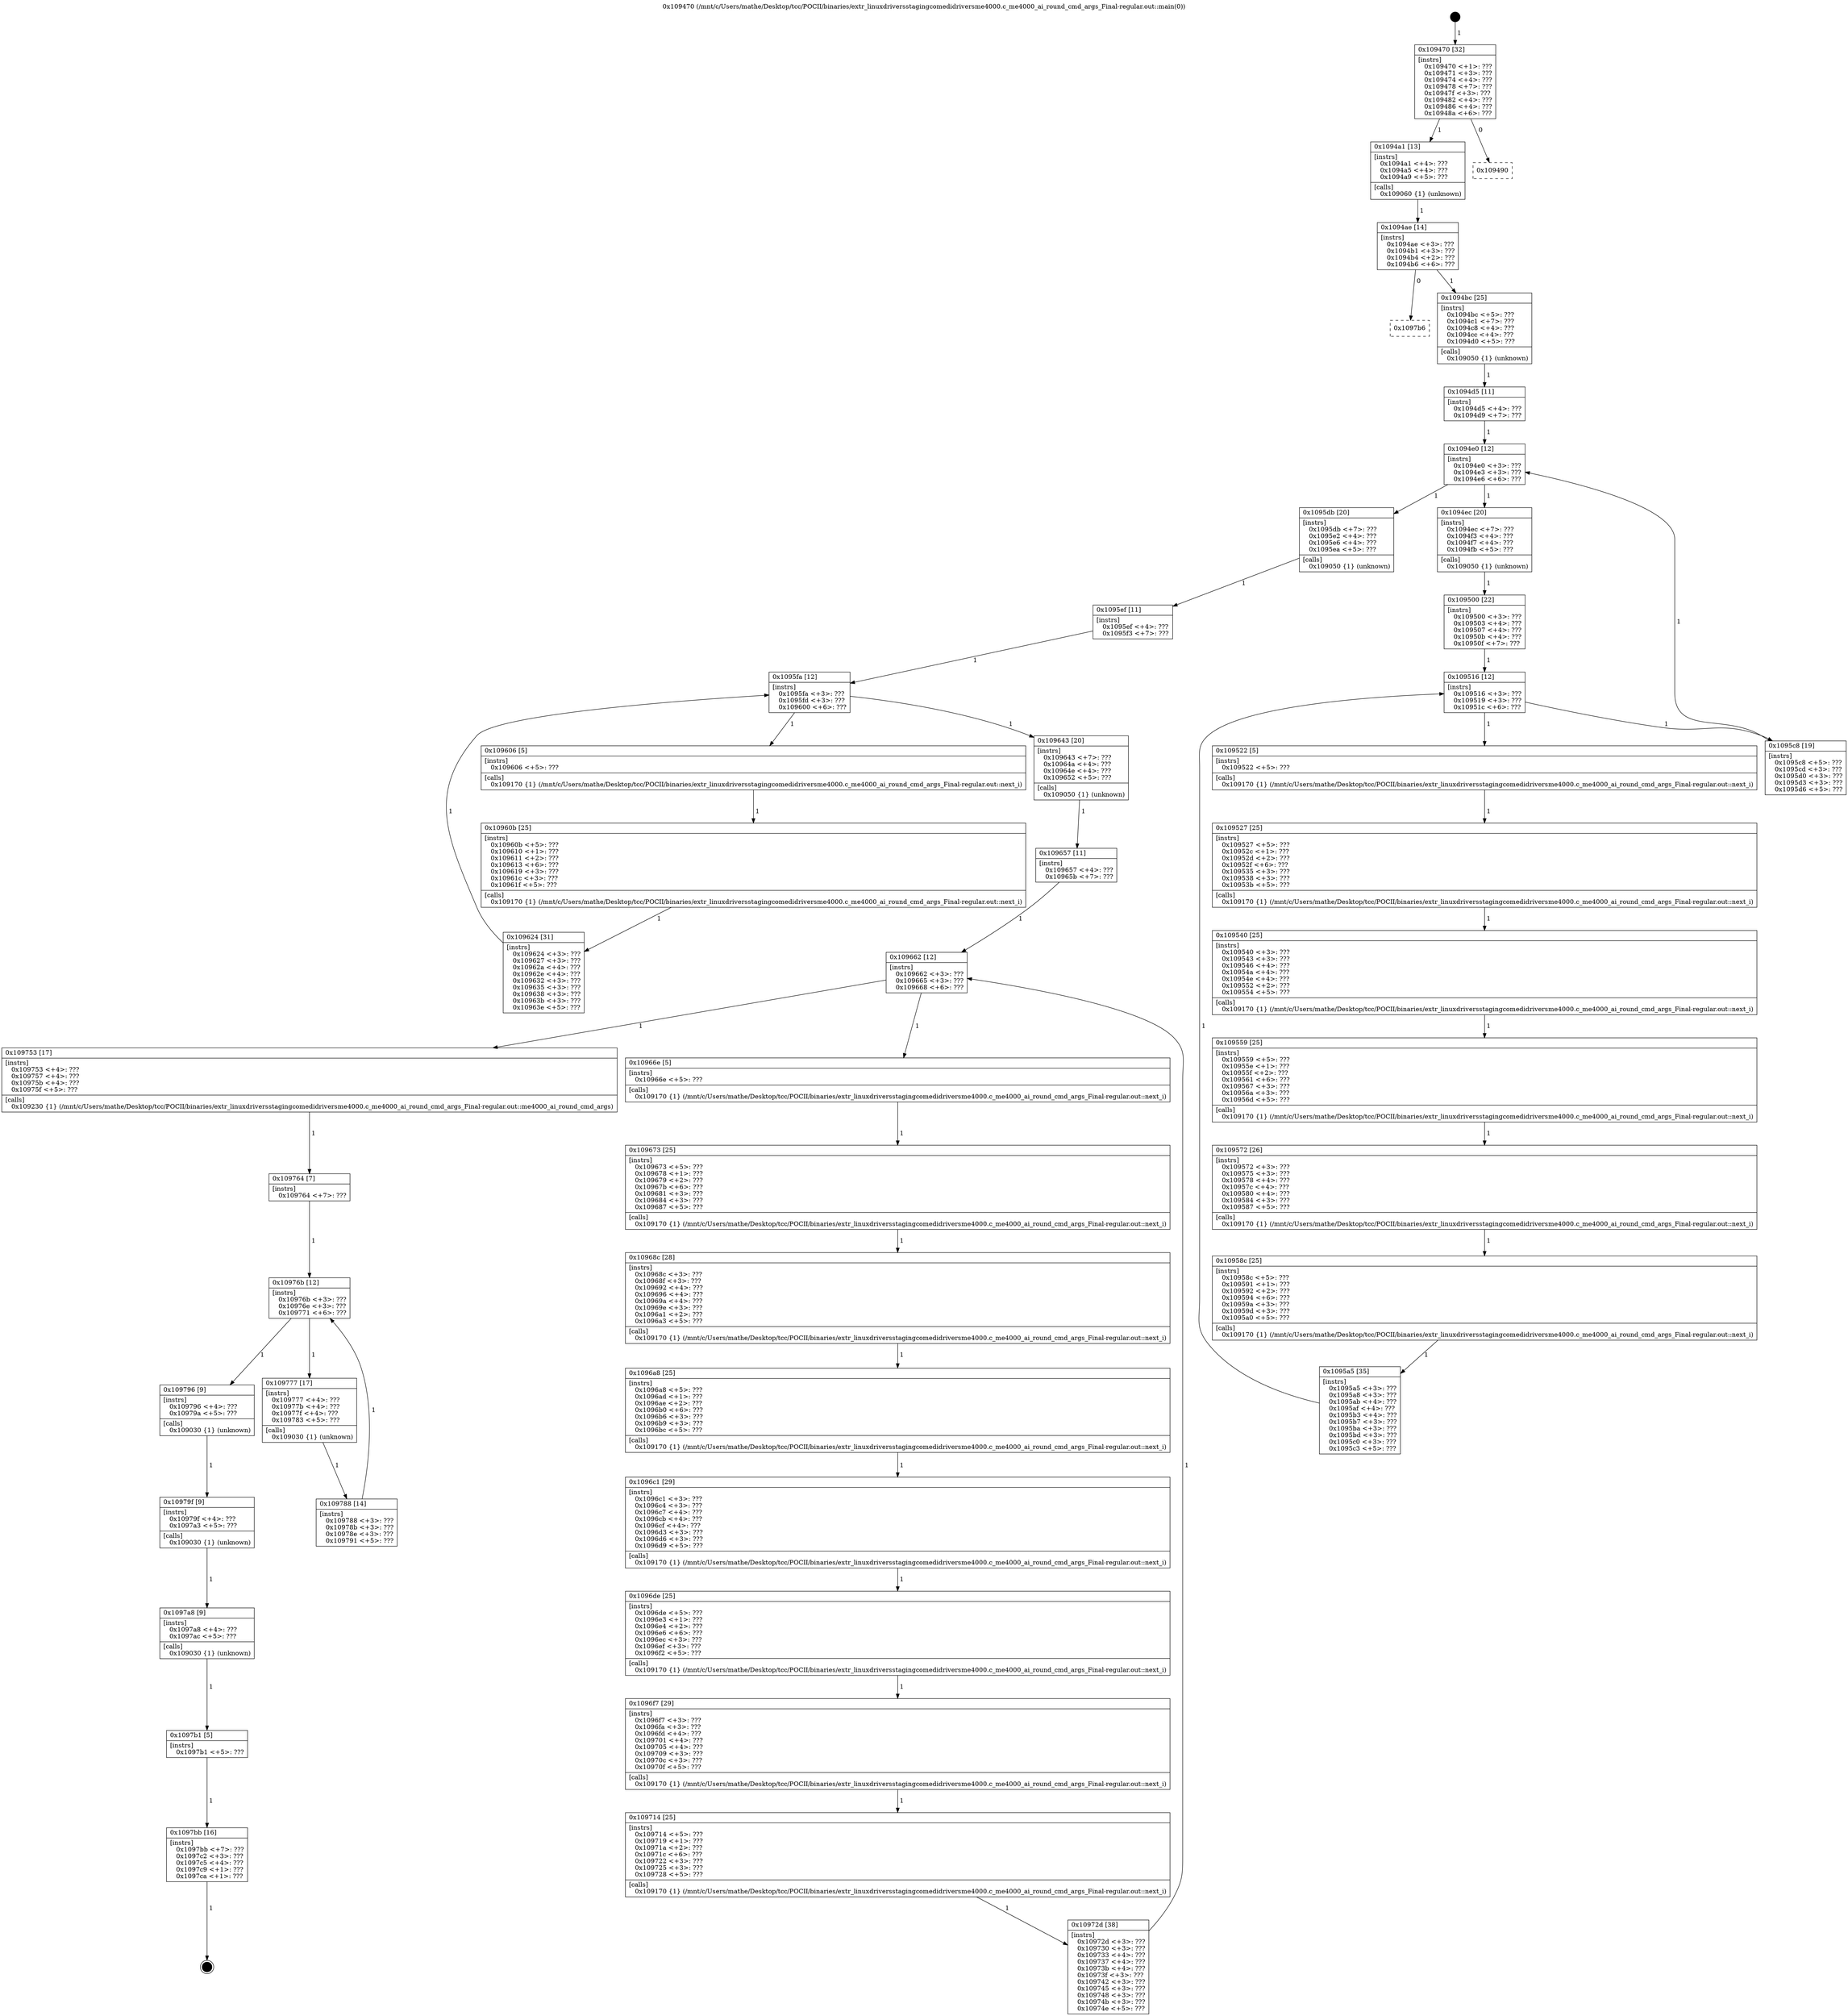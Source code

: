digraph "0x109470" {
  label = "0x109470 (/mnt/c/Users/mathe/Desktop/tcc/POCII/binaries/extr_linuxdriversstagingcomedidriversme4000.c_me4000_ai_round_cmd_args_Final-regular.out::main(0))"
  labelloc = "t"
  node[shape=record]

  Entry [label="",width=0.3,height=0.3,shape=circle,fillcolor=black,style=filled]
  "0x109470" [label="{
     0x109470 [32]\l
     | [instrs]\l
     &nbsp;&nbsp;0x109470 \<+1\>: ???\l
     &nbsp;&nbsp;0x109471 \<+3\>: ???\l
     &nbsp;&nbsp;0x109474 \<+4\>: ???\l
     &nbsp;&nbsp;0x109478 \<+7\>: ???\l
     &nbsp;&nbsp;0x10947f \<+3\>: ???\l
     &nbsp;&nbsp;0x109482 \<+4\>: ???\l
     &nbsp;&nbsp;0x109486 \<+4\>: ???\l
     &nbsp;&nbsp;0x10948a \<+6\>: ???\l
  }"]
  "0x1094a1" [label="{
     0x1094a1 [13]\l
     | [instrs]\l
     &nbsp;&nbsp;0x1094a1 \<+4\>: ???\l
     &nbsp;&nbsp;0x1094a5 \<+4\>: ???\l
     &nbsp;&nbsp;0x1094a9 \<+5\>: ???\l
     | [calls]\l
     &nbsp;&nbsp;0x109060 \{1\} (unknown)\l
  }"]
  "0x109490" [label="{
     0x109490\l
  }", style=dashed]
  "0x1094ae" [label="{
     0x1094ae [14]\l
     | [instrs]\l
     &nbsp;&nbsp;0x1094ae \<+3\>: ???\l
     &nbsp;&nbsp;0x1094b1 \<+3\>: ???\l
     &nbsp;&nbsp;0x1094b4 \<+2\>: ???\l
     &nbsp;&nbsp;0x1094b6 \<+6\>: ???\l
  }"]
  "0x1097b6" [label="{
     0x1097b6\l
  }", style=dashed]
  "0x1094bc" [label="{
     0x1094bc [25]\l
     | [instrs]\l
     &nbsp;&nbsp;0x1094bc \<+5\>: ???\l
     &nbsp;&nbsp;0x1094c1 \<+7\>: ???\l
     &nbsp;&nbsp;0x1094c8 \<+4\>: ???\l
     &nbsp;&nbsp;0x1094cc \<+4\>: ???\l
     &nbsp;&nbsp;0x1094d0 \<+5\>: ???\l
     | [calls]\l
     &nbsp;&nbsp;0x109050 \{1\} (unknown)\l
  }"]
  Exit [label="",width=0.3,height=0.3,shape=circle,fillcolor=black,style=filled,peripheries=2]
  "0x1094e0" [label="{
     0x1094e0 [12]\l
     | [instrs]\l
     &nbsp;&nbsp;0x1094e0 \<+3\>: ???\l
     &nbsp;&nbsp;0x1094e3 \<+3\>: ???\l
     &nbsp;&nbsp;0x1094e6 \<+6\>: ???\l
  }"]
  "0x1095db" [label="{
     0x1095db [20]\l
     | [instrs]\l
     &nbsp;&nbsp;0x1095db \<+7\>: ???\l
     &nbsp;&nbsp;0x1095e2 \<+4\>: ???\l
     &nbsp;&nbsp;0x1095e6 \<+4\>: ???\l
     &nbsp;&nbsp;0x1095ea \<+5\>: ???\l
     | [calls]\l
     &nbsp;&nbsp;0x109050 \{1\} (unknown)\l
  }"]
  "0x1094ec" [label="{
     0x1094ec [20]\l
     | [instrs]\l
     &nbsp;&nbsp;0x1094ec \<+7\>: ???\l
     &nbsp;&nbsp;0x1094f3 \<+4\>: ???\l
     &nbsp;&nbsp;0x1094f7 \<+4\>: ???\l
     &nbsp;&nbsp;0x1094fb \<+5\>: ???\l
     | [calls]\l
     &nbsp;&nbsp;0x109050 \{1\} (unknown)\l
  }"]
  "0x109516" [label="{
     0x109516 [12]\l
     | [instrs]\l
     &nbsp;&nbsp;0x109516 \<+3\>: ???\l
     &nbsp;&nbsp;0x109519 \<+3\>: ???\l
     &nbsp;&nbsp;0x10951c \<+6\>: ???\l
  }"]
  "0x1095c8" [label="{
     0x1095c8 [19]\l
     | [instrs]\l
     &nbsp;&nbsp;0x1095c8 \<+5\>: ???\l
     &nbsp;&nbsp;0x1095cd \<+3\>: ???\l
     &nbsp;&nbsp;0x1095d0 \<+3\>: ???\l
     &nbsp;&nbsp;0x1095d3 \<+3\>: ???\l
     &nbsp;&nbsp;0x1095d6 \<+5\>: ???\l
  }"]
  "0x109522" [label="{
     0x109522 [5]\l
     | [instrs]\l
     &nbsp;&nbsp;0x109522 \<+5\>: ???\l
     | [calls]\l
     &nbsp;&nbsp;0x109170 \{1\} (/mnt/c/Users/mathe/Desktop/tcc/POCII/binaries/extr_linuxdriversstagingcomedidriversme4000.c_me4000_ai_round_cmd_args_Final-regular.out::next_i)\l
  }"]
  "0x109527" [label="{
     0x109527 [25]\l
     | [instrs]\l
     &nbsp;&nbsp;0x109527 \<+5\>: ???\l
     &nbsp;&nbsp;0x10952c \<+1\>: ???\l
     &nbsp;&nbsp;0x10952d \<+2\>: ???\l
     &nbsp;&nbsp;0x10952f \<+6\>: ???\l
     &nbsp;&nbsp;0x109535 \<+3\>: ???\l
     &nbsp;&nbsp;0x109538 \<+3\>: ???\l
     &nbsp;&nbsp;0x10953b \<+5\>: ???\l
     | [calls]\l
     &nbsp;&nbsp;0x109170 \{1\} (/mnt/c/Users/mathe/Desktop/tcc/POCII/binaries/extr_linuxdriversstagingcomedidriversme4000.c_me4000_ai_round_cmd_args_Final-regular.out::next_i)\l
  }"]
  "0x109540" [label="{
     0x109540 [25]\l
     | [instrs]\l
     &nbsp;&nbsp;0x109540 \<+3\>: ???\l
     &nbsp;&nbsp;0x109543 \<+3\>: ???\l
     &nbsp;&nbsp;0x109546 \<+4\>: ???\l
     &nbsp;&nbsp;0x10954a \<+4\>: ???\l
     &nbsp;&nbsp;0x10954e \<+4\>: ???\l
     &nbsp;&nbsp;0x109552 \<+2\>: ???\l
     &nbsp;&nbsp;0x109554 \<+5\>: ???\l
     | [calls]\l
     &nbsp;&nbsp;0x109170 \{1\} (/mnt/c/Users/mathe/Desktop/tcc/POCII/binaries/extr_linuxdriversstagingcomedidriversme4000.c_me4000_ai_round_cmd_args_Final-regular.out::next_i)\l
  }"]
  "0x109559" [label="{
     0x109559 [25]\l
     | [instrs]\l
     &nbsp;&nbsp;0x109559 \<+5\>: ???\l
     &nbsp;&nbsp;0x10955e \<+1\>: ???\l
     &nbsp;&nbsp;0x10955f \<+2\>: ???\l
     &nbsp;&nbsp;0x109561 \<+6\>: ???\l
     &nbsp;&nbsp;0x109567 \<+3\>: ???\l
     &nbsp;&nbsp;0x10956a \<+3\>: ???\l
     &nbsp;&nbsp;0x10956d \<+5\>: ???\l
     | [calls]\l
     &nbsp;&nbsp;0x109170 \{1\} (/mnt/c/Users/mathe/Desktop/tcc/POCII/binaries/extr_linuxdriversstagingcomedidriversme4000.c_me4000_ai_round_cmd_args_Final-regular.out::next_i)\l
  }"]
  "0x109572" [label="{
     0x109572 [26]\l
     | [instrs]\l
     &nbsp;&nbsp;0x109572 \<+3\>: ???\l
     &nbsp;&nbsp;0x109575 \<+3\>: ???\l
     &nbsp;&nbsp;0x109578 \<+4\>: ???\l
     &nbsp;&nbsp;0x10957c \<+4\>: ???\l
     &nbsp;&nbsp;0x109580 \<+4\>: ???\l
     &nbsp;&nbsp;0x109584 \<+3\>: ???\l
     &nbsp;&nbsp;0x109587 \<+5\>: ???\l
     | [calls]\l
     &nbsp;&nbsp;0x109170 \{1\} (/mnt/c/Users/mathe/Desktop/tcc/POCII/binaries/extr_linuxdriversstagingcomedidriversme4000.c_me4000_ai_round_cmd_args_Final-regular.out::next_i)\l
  }"]
  "0x10958c" [label="{
     0x10958c [25]\l
     | [instrs]\l
     &nbsp;&nbsp;0x10958c \<+5\>: ???\l
     &nbsp;&nbsp;0x109591 \<+1\>: ???\l
     &nbsp;&nbsp;0x109592 \<+2\>: ???\l
     &nbsp;&nbsp;0x109594 \<+6\>: ???\l
     &nbsp;&nbsp;0x10959a \<+3\>: ???\l
     &nbsp;&nbsp;0x10959d \<+3\>: ???\l
     &nbsp;&nbsp;0x1095a0 \<+5\>: ???\l
     | [calls]\l
     &nbsp;&nbsp;0x109170 \{1\} (/mnt/c/Users/mathe/Desktop/tcc/POCII/binaries/extr_linuxdriversstagingcomedidriversme4000.c_me4000_ai_round_cmd_args_Final-regular.out::next_i)\l
  }"]
  "0x1095a5" [label="{
     0x1095a5 [35]\l
     | [instrs]\l
     &nbsp;&nbsp;0x1095a5 \<+3\>: ???\l
     &nbsp;&nbsp;0x1095a8 \<+3\>: ???\l
     &nbsp;&nbsp;0x1095ab \<+4\>: ???\l
     &nbsp;&nbsp;0x1095af \<+4\>: ???\l
     &nbsp;&nbsp;0x1095b3 \<+4\>: ???\l
     &nbsp;&nbsp;0x1095b7 \<+3\>: ???\l
     &nbsp;&nbsp;0x1095ba \<+3\>: ???\l
     &nbsp;&nbsp;0x1095bd \<+3\>: ???\l
     &nbsp;&nbsp;0x1095c0 \<+3\>: ???\l
     &nbsp;&nbsp;0x1095c3 \<+5\>: ???\l
  }"]
  "0x109500" [label="{
     0x109500 [22]\l
     | [instrs]\l
     &nbsp;&nbsp;0x109500 \<+3\>: ???\l
     &nbsp;&nbsp;0x109503 \<+4\>: ???\l
     &nbsp;&nbsp;0x109507 \<+4\>: ???\l
     &nbsp;&nbsp;0x10950b \<+4\>: ???\l
     &nbsp;&nbsp;0x10950f \<+7\>: ???\l
  }"]
  "0x1097bb" [label="{
     0x1097bb [16]\l
     | [instrs]\l
     &nbsp;&nbsp;0x1097bb \<+7\>: ???\l
     &nbsp;&nbsp;0x1097c2 \<+3\>: ???\l
     &nbsp;&nbsp;0x1097c5 \<+4\>: ???\l
     &nbsp;&nbsp;0x1097c9 \<+1\>: ???\l
     &nbsp;&nbsp;0x1097ca \<+1\>: ???\l
  }"]
  "0x1094d5" [label="{
     0x1094d5 [11]\l
     | [instrs]\l
     &nbsp;&nbsp;0x1094d5 \<+4\>: ???\l
     &nbsp;&nbsp;0x1094d9 \<+7\>: ???\l
  }"]
  "0x1095fa" [label="{
     0x1095fa [12]\l
     | [instrs]\l
     &nbsp;&nbsp;0x1095fa \<+3\>: ???\l
     &nbsp;&nbsp;0x1095fd \<+3\>: ???\l
     &nbsp;&nbsp;0x109600 \<+6\>: ???\l
  }"]
  "0x109643" [label="{
     0x109643 [20]\l
     | [instrs]\l
     &nbsp;&nbsp;0x109643 \<+7\>: ???\l
     &nbsp;&nbsp;0x10964a \<+4\>: ???\l
     &nbsp;&nbsp;0x10964e \<+4\>: ???\l
     &nbsp;&nbsp;0x109652 \<+5\>: ???\l
     | [calls]\l
     &nbsp;&nbsp;0x109050 \{1\} (unknown)\l
  }"]
  "0x109606" [label="{
     0x109606 [5]\l
     | [instrs]\l
     &nbsp;&nbsp;0x109606 \<+5\>: ???\l
     | [calls]\l
     &nbsp;&nbsp;0x109170 \{1\} (/mnt/c/Users/mathe/Desktop/tcc/POCII/binaries/extr_linuxdriversstagingcomedidriversme4000.c_me4000_ai_round_cmd_args_Final-regular.out::next_i)\l
  }"]
  "0x10960b" [label="{
     0x10960b [25]\l
     | [instrs]\l
     &nbsp;&nbsp;0x10960b \<+5\>: ???\l
     &nbsp;&nbsp;0x109610 \<+1\>: ???\l
     &nbsp;&nbsp;0x109611 \<+2\>: ???\l
     &nbsp;&nbsp;0x109613 \<+6\>: ???\l
     &nbsp;&nbsp;0x109619 \<+3\>: ???\l
     &nbsp;&nbsp;0x10961c \<+3\>: ???\l
     &nbsp;&nbsp;0x10961f \<+5\>: ???\l
     | [calls]\l
     &nbsp;&nbsp;0x109170 \{1\} (/mnt/c/Users/mathe/Desktop/tcc/POCII/binaries/extr_linuxdriversstagingcomedidriversme4000.c_me4000_ai_round_cmd_args_Final-regular.out::next_i)\l
  }"]
  "0x109624" [label="{
     0x109624 [31]\l
     | [instrs]\l
     &nbsp;&nbsp;0x109624 \<+3\>: ???\l
     &nbsp;&nbsp;0x109627 \<+3\>: ???\l
     &nbsp;&nbsp;0x10962a \<+4\>: ???\l
     &nbsp;&nbsp;0x10962e \<+4\>: ???\l
     &nbsp;&nbsp;0x109632 \<+3\>: ???\l
     &nbsp;&nbsp;0x109635 \<+3\>: ???\l
     &nbsp;&nbsp;0x109638 \<+3\>: ???\l
     &nbsp;&nbsp;0x10963b \<+3\>: ???\l
     &nbsp;&nbsp;0x10963e \<+5\>: ???\l
  }"]
  "0x1095ef" [label="{
     0x1095ef [11]\l
     | [instrs]\l
     &nbsp;&nbsp;0x1095ef \<+4\>: ???\l
     &nbsp;&nbsp;0x1095f3 \<+7\>: ???\l
  }"]
  "0x109662" [label="{
     0x109662 [12]\l
     | [instrs]\l
     &nbsp;&nbsp;0x109662 \<+3\>: ???\l
     &nbsp;&nbsp;0x109665 \<+3\>: ???\l
     &nbsp;&nbsp;0x109668 \<+6\>: ???\l
  }"]
  "0x109753" [label="{
     0x109753 [17]\l
     | [instrs]\l
     &nbsp;&nbsp;0x109753 \<+4\>: ???\l
     &nbsp;&nbsp;0x109757 \<+4\>: ???\l
     &nbsp;&nbsp;0x10975b \<+4\>: ???\l
     &nbsp;&nbsp;0x10975f \<+5\>: ???\l
     | [calls]\l
     &nbsp;&nbsp;0x109230 \{1\} (/mnt/c/Users/mathe/Desktop/tcc/POCII/binaries/extr_linuxdriversstagingcomedidriversme4000.c_me4000_ai_round_cmd_args_Final-regular.out::me4000_ai_round_cmd_args)\l
  }"]
  "0x10966e" [label="{
     0x10966e [5]\l
     | [instrs]\l
     &nbsp;&nbsp;0x10966e \<+5\>: ???\l
     | [calls]\l
     &nbsp;&nbsp;0x109170 \{1\} (/mnt/c/Users/mathe/Desktop/tcc/POCII/binaries/extr_linuxdriversstagingcomedidriversme4000.c_me4000_ai_round_cmd_args_Final-regular.out::next_i)\l
  }"]
  "0x109673" [label="{
     0x109673 [25]\l
     | [instrs]\l
     &nbsp;&nbsp;0x109673 \<+5\>: ???\l
     &nbsp;&nbsp;0x109678 \<+1\>: ???\l
     &nbsp;&nbsp;0x109679 \<+2\>: ???\l
     &nbsp;&nbsp;0x10967b \<+6\>: ???\l
     &nbsp;&nbsp;0x109681 \<+3\>: ???\l
     &nbsp;&nbsp;0x109684 \<+3\>: ???\l
     &nbsp;&nbsp;0x109687 \<+5\>: ???\l
     | [calls]\l
     &nbsp;&nbsp;0x109170 \{1\} (/mnt/c/Users/mathe/Desktop/tcc/POCII/binaries/extr_linuxdriversstagingcomedidriversme4000.c_me4000_ai_round_cmd_args_Final-regular.out::next_i)\l
  }"]
  "0x10968c" [label="{
     0x10968c [28]\l
     | [instrs]\l
     &nbsp;&nbsp;0x10968c \<+3\>: ???\l
     &nbsp;&nbsp;0x10968f \<+3\>: ???\l
     &nbsp;&nbsp;0x109692 \<+4\>: ???\l
     &nbsp;&nbsp;0x109696 \<+4\>: ???\l
     &nbsp;&nbsp;0x10969a \<+4\>: ???\l
     &nbsp;&nbsp;0x10969e \<+3\>: ???\l
     &nbsp;&nbsp;0x1096a1 \<+2\>: ???\l
     &nbsp;&nbsp;0x1096a3 \<+5\>: ???\l
     | [calls]\l
     &nbsp;&nbsp;0x109170 \{1\} (/mnt/c/Users/mathe/Desktop/tcc/POCII/binaries/extr_linuxdriversstagingcomedidriversme4000.c_me4000_ai_round_cmd_args_Final-regular.out::next_i)\l
  }"]
  "0x1096a8" [label="{
     0x1096a8 [25]\l
     | [instrs]\l
     &nbsp;&nbsp;0x1096a8 \<+5\>: ???\l
     &nbsp;&nbsp;0x1096ad \<+1\>: ???\l
     &nbsp;&nbsp;0x1096ae \<+2\>: ???\l
     &nbsp;&nbsp;0x1096b0 \<+6\>: ???\l
     &nbsp;&nbsp;0x1096b6 \<+3\>: ???\l
     &nbsp;&nbsp;0x1096b9 \<+3\>: ???\l
     &nbsp;&nbsp;0x1096bc \<+5\>: ???\l
     | [calls]\l
     &nbsp;&nbsp;0x109170 \{1\} (/mnt/c/Users/mathe/Desktop/tcc/POCII/binaries/extr_linuxdriversstagingcomedidriversme4000.c_me4000_ai_round_cmd_args_Final-regular.out::next_i)\l
  }"]
  "0x1096c1" [label="{
     0x1096c1 [29]\l
     | [instrs]\l
     &nbsp;&nbsp;0x1096c1 \<+3\>: ???\l
     &nbsp;&nbsp;0x1096c4 \<+3\>: ???\l
     &nbsp;&nbsp;0x1096c7 \<+4\>: ???\l
     &nbsp;&nbsp;0x1096cb \<+4\>: ???\l
     &nbsp;&nbsp;0x1096cf \<+4\>: ???\l
     &nbsp;&nbsp;0x1096d3 \<+3\>: ???\l
     &nbsp;&nbsp;0x1096d6 \<+3\>: ???\l
     &nbsp;&nbsp;0x1096d9 \<+5\>: ???\l
     | [calls]\l
     &nbsp;&nbsp;0x109170 \{1\} (/mnt/c/Users/mathe/Desktop/tcc/POCII/binaries/extr_linuxdriversstagingcomedidriversme4000.c_me4000_ai_round_cmd_args_Final-regular.out::next_i)\l
  }"]
  "0x1096de" [label="{
     0x1096de [25]\l
     | [instrs]\l
     &nbsp;&nbsp;0x1096de \<+5\>: ???\l
     &nbsp;&nbsp;0x1096e3 \<+1\>: ???\l
     &nbsp;&nbsp;0x1096e4 \<+2\>: ???\l
     &nbsp;&nbsp;0x1096e6 \<+6\>: ???\l
     &nbsp;&nbsp;0x1096ec \<+3\>: ???\l
     &nbsp;&nbsp;0x1096ef \<+3\>: ???\l
     &nbsp;&nbsp;0x1096f2 \<+5\>: ???\l
     | [calls]\l
     &nbsp;&nbsp;0x109170 \{1\} (/mnt/c/Users/mathe/Desktop/tcc/POCII/binaries/extr_linuxdriversstagingcomedidriversme4000.c_me4000_ai_round_cmd_args_Final-regular.out::next_i)\l
  }"]
  "0x1096f7" [label="{
     0x1096f7 [29]\l
     | [instrs]\l
     &nbsp;&nbsp;0x1096f7 \<+3\>: ???\l
     &nbsp;&nbsp;0x1096fa \<+3\>: ???\l
     &nbsp;&nbsp;0x1096fd \<+4\>: ???\l
     &nbsp;&nbsp;0x109701 \<+4\>: ???\l
     &nbsp;&nbsp;0x109705 \<+4\>: ???\l
     &nbsp;&nbsp;0x109709 \<+3\>: ???\l
     &nbsp;&nbsp;0x10970c \<+3\>: ???\l
     &nbsp;&nbsp;0x10970f \<+5\>: ???\l
     | [calls]\l
     &nbsp;&nbsp;0x109170 \{1\} (/mnt/c/Users/mathe/Desktop/tcc/POCII/binaries/extr_linuxdriversstagingcomedidriversme4000.c_me4000_ai_round_cmd_args_Final-regular.out::next_i)\l
  }"]
  "0x109714" [label="{
     0x109714 [25]\l
     | [instrs]\l
     &nbsp;&nbsp;0x109714 \<+5\>: ???\l
     &nbsp;&nbsp;0x109719 \<+1\>: ???\l
     &nbsp;&nbsp;0x10971a \<+2\>: ???\l
     &nbsp;&nbsp;0x10971c \<+6\>: ???\l
     &nbsp;&nbsp;0x109722 \<+3\>: ???\l
     &nbsp;&nbsp;0x109725 \<+3\>: ???\l
     &nbsp;&nbsp;0x109728 \<+5\>: ???\l
     | [calls]\l
     &nbsp;&nbsp;0x109170 \{1\} (/mnt/c/Users/mathe/Desktop/tcc/POCII/binaries/extr_linuxdriversstagingcomedidriversme4000.c_me4000_ai_round_cmd_args_Final-regular.out::next_i)\l
  }"]
  "0x10972d" [label="{
     0x10972d [38]\l
     | [instrs]\l
     &nbsp;&nbsp;0x10972d \<+3\>: ???\l
     &nbsp;&nbsp;0x109730 \<+3\>: ???\l
     &nbsp;&nbsp;0x109733 \<+4\>: ???\l
     &nbsp;&nbsp;0x109737 \<+4\>: ???\l
     &nbsp;&nbsp;0x10973b \<+4\>: ???\l
     &nbsp;&nbsp;0x10973f \<+3\>: ???\l
     &nbsp;&nbsp;0x109742 \<+3\>: ???\l
     &nbsp;&nbsp;0x109745 \<+3\>: ???\l
     &nbsp;&nbsp;0x109748 \<+3\>: ???\l
     &nbsp;&nbsp;0x10974b \<+3\>: ???\l
     &nbsp;&nbsp;0x10974e \<+5\>: ???\l
  }"]
  "0x109657" [label="{
     0x109657 [11]\l
     | [instrs]\l
     &nbsp;&nbsp;0x109657 \<+4\>: ???\l
     &nbsp;&nbsp;0x10965b \<+7\>: ???\l
  }"]
  "0x10976b" [label="{
     0x10976b [12]\l
     | [instrs]\l
     &nbsp;&nbsp;0x10976b \<+3\>: ???\l
     &nbsp;&nbsp;0x10976e \<+3\>: ???\l
     &nbsp;&nbsp;0x109771 \<+6\>: ???\l
  }"]
  "0x109796" [label="{
     0x109796 [9]\l
     | [instrs]\l
     &nbsp;&nbsp;0x109796 \<+4\>: ???\l
     &nbsp;&nbsp;0x10979a \<+5\>: ???\l
     | [calls]\l
     &nbsp;&nbsp;0x109030 \{1\} (unknown)\l
  }"]
  "0x109777" [label="{
     0x109777 [17]\l
     | [instrs]\l
     &nbsp;&nbsp;0x109777 \<+4\>: ???\l
     &nbsp;&nbsp;0x10977b \<+4\>: ???\l
     &nbsp;&nbsp;0x10977f \<+4\>: ???\l
     &nbsp;&nbsp;0x109783 \<+5\>: ???\l
     | [calls]\l
     &nbsp;&nbsp;0x109030 \{1\} (unknown)\l
  }"]
  "0x109788" [label="{
     0x109788 [14]\l
     | [instrs]\l
     &nbsp;&nbsp;0x109788 \<+3\>: ???\l
     &nbsp;&nbsp;0x10978b \<+3\>: ???\l
     &nbsp;&nbsp;0x10978e \<+3\>: ???\l
     &nbsp;&nbsp;0x109791 \<+5\>: ???\l
  }"]
  "0x109764" [label="{
     0x109764 [7]\l
     | [instrs]\l
     &nbsp;&nbsp;0x109764 \<+7\>: ???\l
  }"]
  "0x10979f" [label="{
     0x10979f [9]\l
     | [instrs]\l
     &nbsp;&nbsp;0x10979f \<+4\>: ???\l
     &nbsp;&nbsp;0x1097a3 \<+5\>: ???\l
     | [calls]\l
     &nbsp;&nbsp;0x109030 \{1\} (unknown)\l
  }"]
  "0x1097a8" [label="{
     0x1097a8 [9]\l
     | [instrs]\l
     &nbsp;&nbsp;0x1097a8 \<+4\>: ???\l
     &nbsp;&nbsp;0x1097ac \<+5\>: ???\l
     | [calls]\l
     &nbsp;&nbsp;0x109030 \{1\} (unknown)\l
  }"]
  "0x1097b1" [label="{
     0x1097b1 [5]\l
     | [instrs]\l
     &nbsp;&nbsp;0x1097b1 \<+5\>: ???\l
  }"]
  Entry -> "0x109470" [label=" 1"]
  "0x109470" -> "0x1094a1" [label=" 1"]
  "0x109470" -> "0x109490" [label=" 0"]
  "0x1094a1" -> "0x1094ae" [label=" 1"]
  "0x1094ae" -> "0x1097b6" [label=" 0"]
  "0x1094ae" -> "0x1094bc" [label=" 1"]
  "0x1097bb" -> Exit [label=" 1"]
  "0x1094bc" -> "0x1094d5" [label=" 1"]
  "0x1094e0" -> "0x1095db" [label=" 1"]
  "0x1094e0" -> "0x1094ec" [label=" 1"]
  "0x1094ec" -> "0x109500" [label=" 1"]
  "0x109516" -> "0x1095c8" [label=" 1"]
  "0x109516" -> "0x109522" [label=" 1"]
  "0x109522" -> "0x109527" [label=" 1"]
  "0x109527" -> "0x109540" [label=" 1"]
  "0x109540" -> "0x109559" [label=" 1"]
  "0x109559" -> "0x109572" [label=" 1"]
  "0x109572" -> "0x10958c" [label=" 1"]
  "0x10958c" -> "0x1095a5" [label=" 1"]
  "0x109500" -> "0x109516" [label=" 1"]
  "0x1095a5" -> "0x109516" [label=" 1"]
  "0x1097b1" -> "0x1097bb" [label=" 1"]
  "0x1094d5" -> "0x1094e0" [label=" 1"]
  "0x1095c8" -> "0x1094e0" [label=" 1"]
  "0x1095db" -> "0x1095ef" [label=" 1"]
  "0x1095fa" -> "0x109643" [label=" 1"]
  "0x1095fa" -> "0x109606" [label=" 1"]
  "0x109606" -> "0x10960b" [label=" 1"]
  "0x10960b" -> "0x109624" [label=" 1"]
  "0x1095ef" -> "0x1095fa" [label=" 1"]
  "0x109624" -> "0x1095fa" [label=" 1"]
  "0x109643" -> "0x109657" [label=" 1"]
  "0x109662" -> "0x109753" [label=" 1"]
  "0x109662" -> "0x10966e" [label=" 1"]
  "0x10966e" -> "0x109673" [label=" 1"]
  "0x109673" -> "0x10968c" [label=" 1"]
  "0x10968c" -> "0x1096a8" [label=" 1"]
  "0x1096a8" -> "0x1096c1" [label=" 1"]
  "0x1096c1" -> "0x1096de" [label=" 1"]
  "0x1096de" -> "0x1096f7" [label=" 1"]
  "0x1096f7" -> "0x109714" [label=" 1"]
  "0x109714" -> "0x10972d" [label=" 1"]
  "0x109657" -> "0x109662" [label=" 1"]
  "0x10972d" -> "0x109662" [label=" 1"]
  "0x109753" -> "0x109764" [label=" 1"]
  "0x10976b" -> "0x109796" [label=" 1"]
  "0x10976b" -> "0x109777" [label=" 1"]
  "0x109777" -> "0x109788" [label=" 1"]
  "0x109764" -> "0x10976b" [label=" 1"]
  "0x109788" -> "0x10976b" [label=" 1"]
  "0x109796" -> "0x10979f" [label=" 1"]
  "0x10979f" -> "0x1097a8" [label=" 1"]
  "0x1097a8" -> "0x1097b1" [label=" 1"]
}
